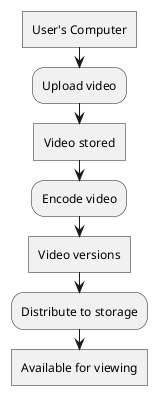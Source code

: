 @startuml
:User's Computer]
:Upload video;
:Video stored]
:Encode video;
:Video versions]
:Distribute to storage;
:Available for viewing]
@enduml